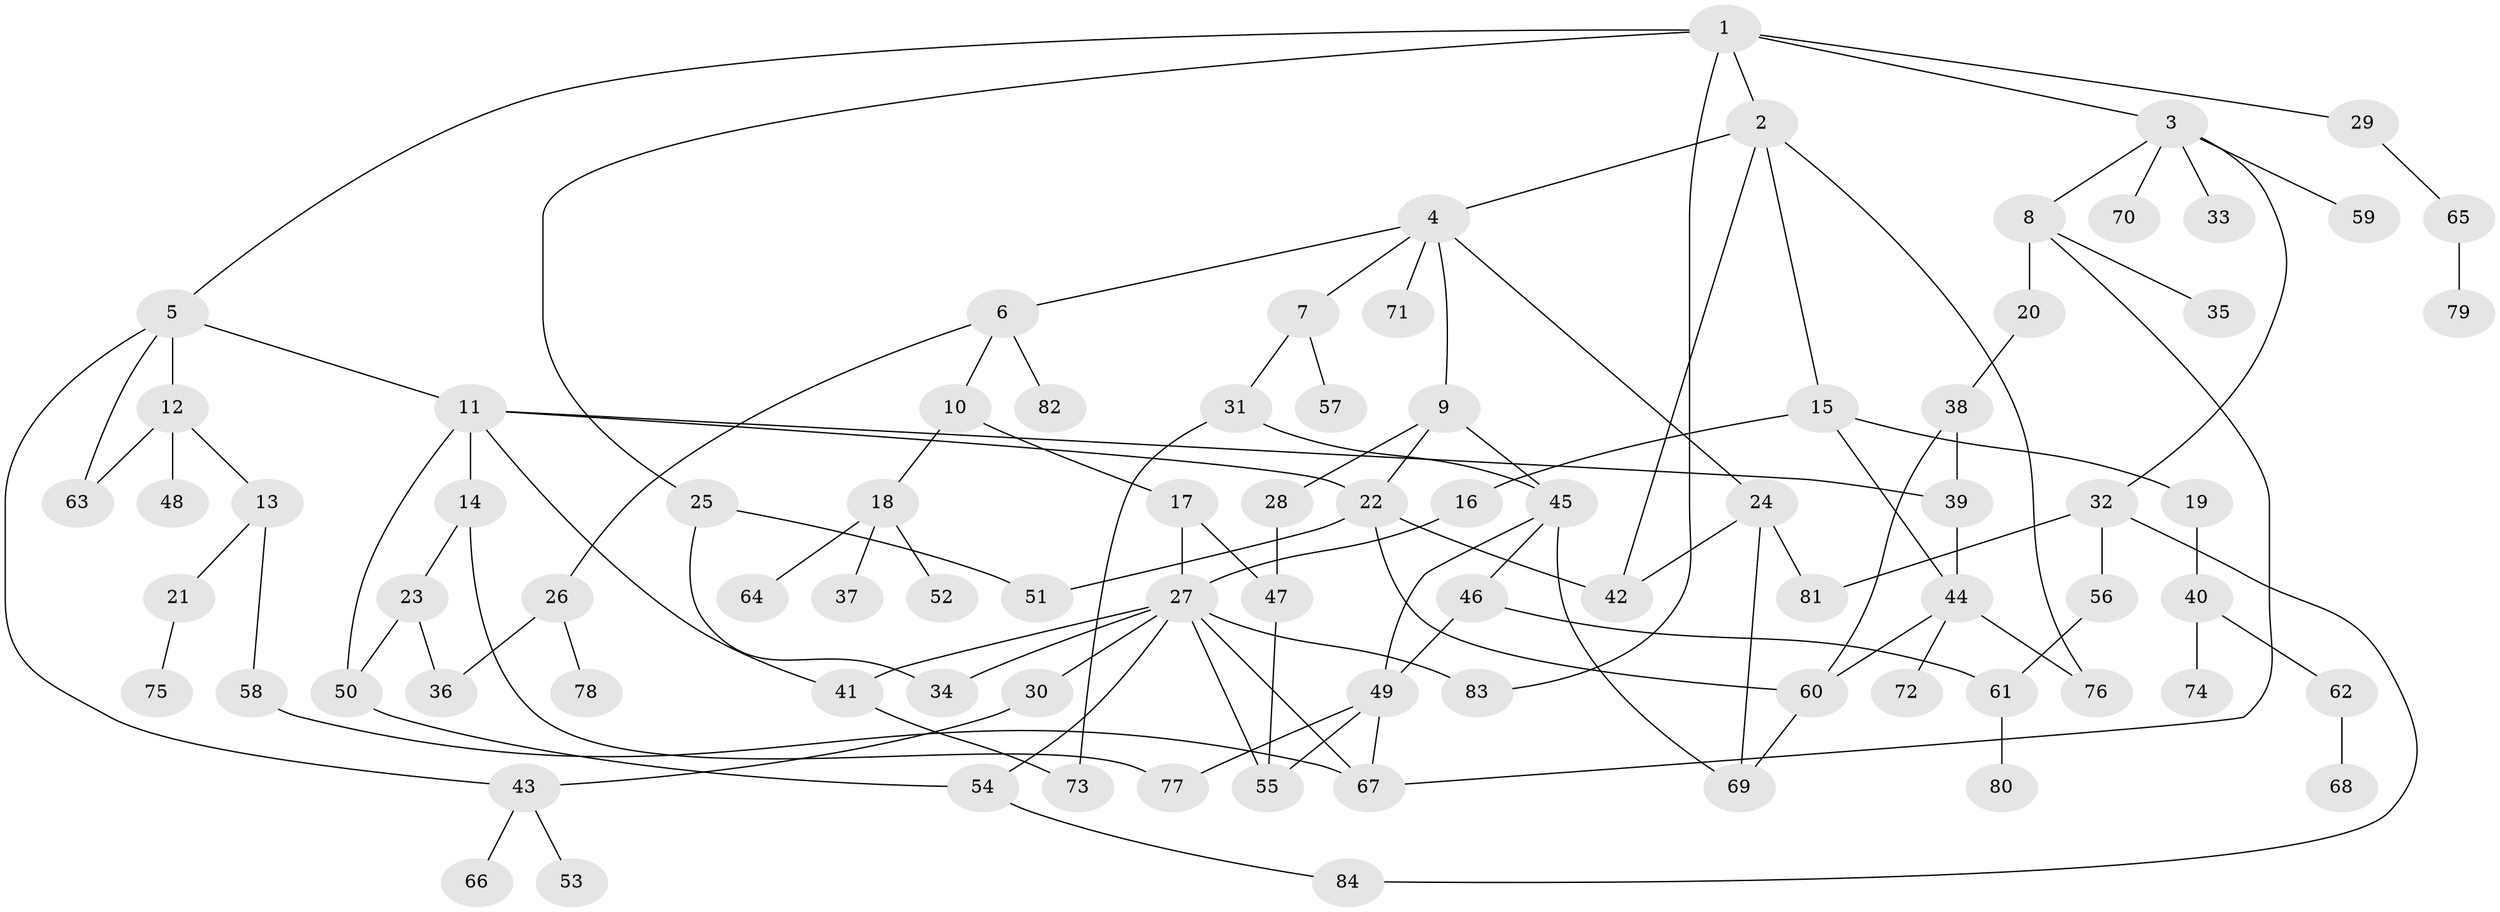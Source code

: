 // coarse degree distribution, {5: 0.06896551724137931, 4: 0.1724137931034483, 3: 0.22413793103448276, 2: 0.1896551724137931, 9: 0.017241379310344827, 6: 0.05172413793103448, 1: 0.2413793103448276, 7: 0.034482758620689655}
// Generated by graph-tools (version 1.1) at 2025/36/03/04/25 23:36:05]
// undirected, 84 vertices, 116 edges
graph export_dot {
  node [color=gray90,style=filled];
  1;
  2;
  3;
  4;
  5;
  6;
  7;
  8;
  9;
  10;
  11;
  12;
  13;
  14;
  15;
  16;
  17;
  18;
  19;
  20;
  21;
  22;
  23;
  24;
  25;
  26;
  27;
  28;
  29;
  30;
  31;
  32;
  33;
  34;
  35;
  36;
  37;
  38;
  39;
  40;
  41;
  42;
  43;
  44;
  45;
  46;
  47;
  48;
  49;
  50;
  51;
  52;
  53;
  54;
  55;
  56;
  57;
  58;
  59;
  60;
  61;
  62;
  63;
  64;
  65;
  66;
  67;
  68;
  69;
  70;
  71;
  72;
  73;
  74;
  75;
  76;
  77;
  78;
  79;
  80;
  81;
  82;
  83;
  84;
  1 -- 2;
  1 -- 3;
  1 -- 5;
  1 -- 25;
  1 -- 29;
  1 -- 83;
  2 -- 4;
  2 -- 15;
  2 -- 76;
  2 -- 42;
  3 -- 8;
  3 -- 32;
  3 -- 33;
  3 -- 59;
  3 -- 70;
  4 -- 6;
  4 -- 7;
  4 -- 9;
  4 -- 24;
  4 -- 71;
  5 -- 11;
  5 -- 12;
  5 -- 43;
  5 -- 63;
  6 -- 10;
  6 -- 26;
  6 -- 82;
  7 -- 31;
  7 -- 57;
  8 -- 20;
  8 -- 35;
  8 -- 67;
  9 -- 28;
  9 -- 45;
  9 -- 22;
  10 -- 17;
  10 -- 18;
  11 -- 14;
  11 -- 22;
  11 -- 39;
  11 -- 50;
  11 -- 41;
  12 -- 13;
  12 -- 48;
  12 -- 63;
  13 -- 21;
  13 -- 58;
  14 -- 23;
  14 -- 77;
  15 -- 16;
  15 -- 19;
  15 -- 44;
  16 -- 27;
  17 -- 27;
  17 -- 47;
  18 -- 37;
  18 -- 52;
  18 -- 64;
  19 -- 40;
  20 -- 38;
  21 -- 75;
  22 -- 42;
  22 -- 51;
  22 -- 60;
  23 -- 36;
  23 -- 50;
  24 -- 81;
  24 -- 42;
  24 -- 69;
  25 -- 51;
  25 -- 34;
  26 -- 78;
  26 -- 36;
  27 -- 30;
  27 -- 34;
  27 -- 41;
  27 -- 54;
  27 -- 67;
  27 -- 83;
  27 -- 55;
  28 -- 47;
  29 -- 65;
  30 -- 43;
  31 -- 73;
  31 -- 45;
  32 -- 56;
  32 -- 84;
  32 -- 81;
  38 -- 60;
  38 -- 39;
  39 -- 44;
  40 -- 62;
  40 -- 74;
  41 -- 73;
  43 -- 53;
  43 -- 66;
  44 -- 72;
  44 -- 76;
  44 -- 60;
  45 -- 46;
  45 -- 69;
  45 -- 49;
  46 -- 49;
  46 -- 61;
  47 -- 55;
  49 -- 55;
  49 -- 67;
  49 -- 77;
  50 -- 54;
  54 -- 84;
  56 -- 61;
  58 -- 67;
  60 -- 69;
  61 -- 80;
  62 -- 68;
  65 -- 79;
}
